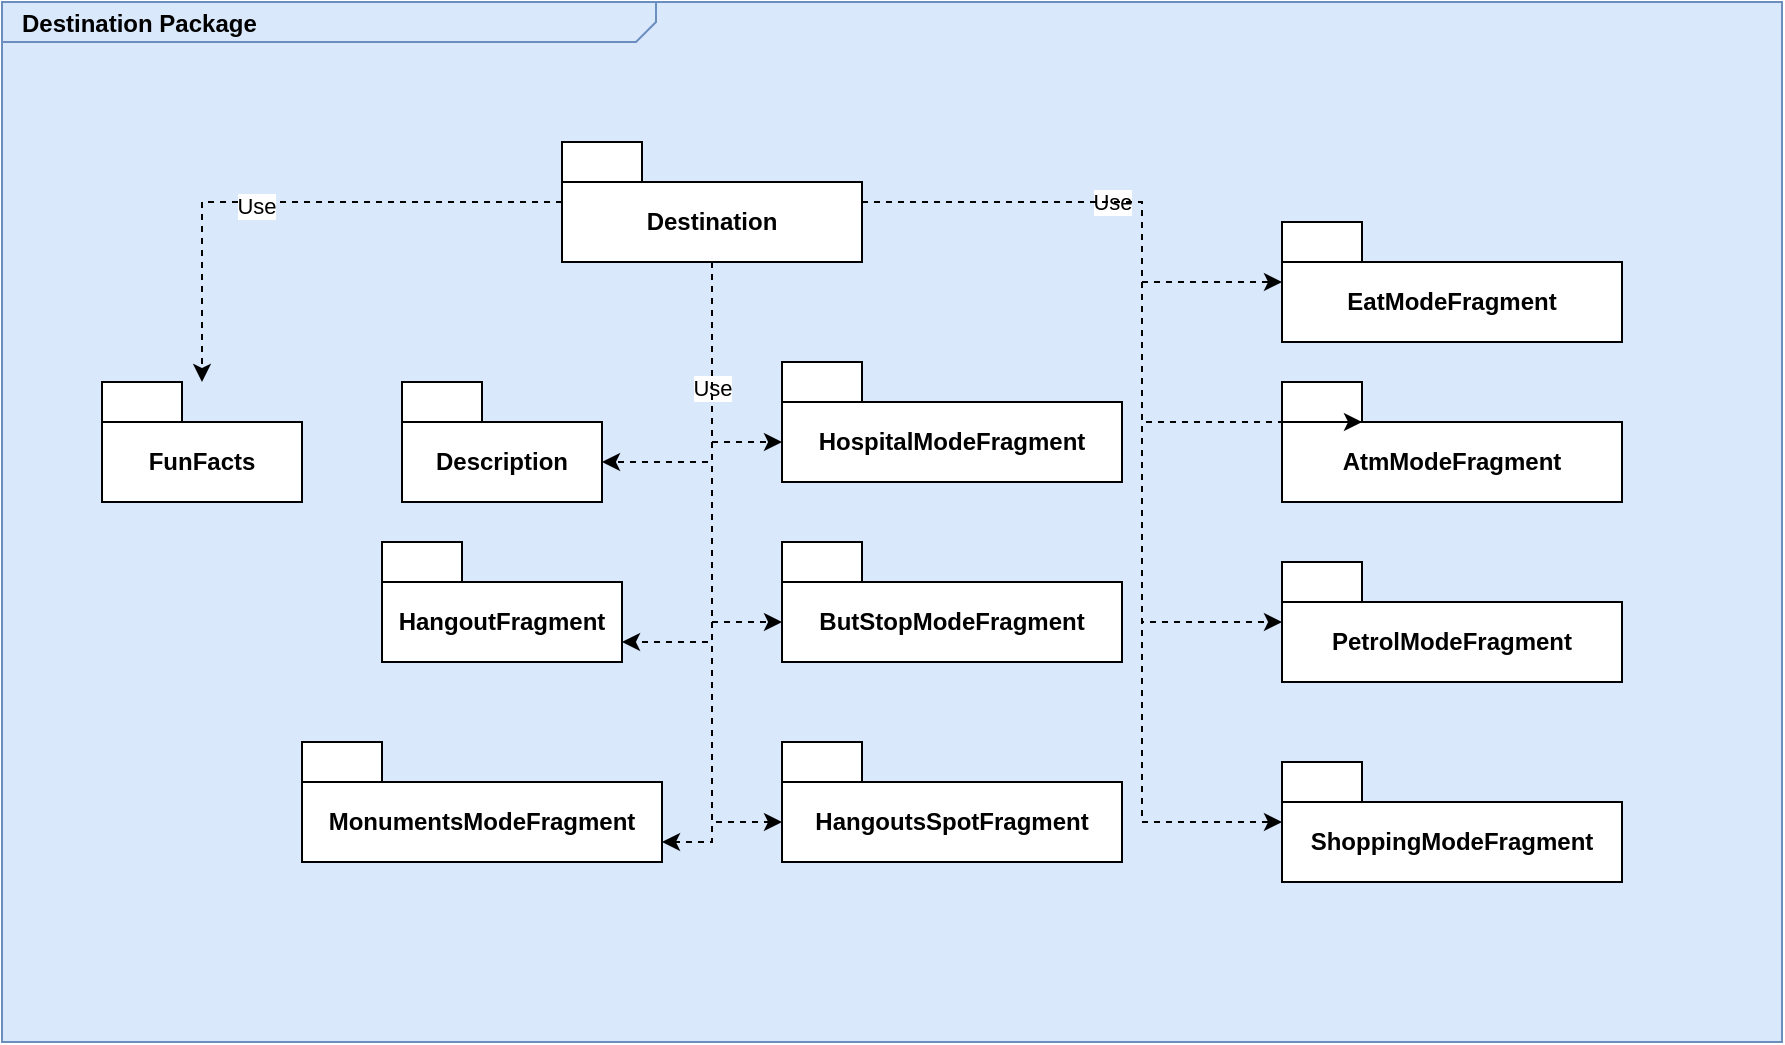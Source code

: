 <mxfile version="26.0.11">
  <diagram name="Page-1" id="929967ad-93f9-6ef4-fab6-5d389245f69c">
    <mxGraphModel dx="705" dy="852" grid="1" gridSize="10" guides="1" tooltips="1" connect="1" arrows="1" fold="1" page="1" pageScale="1.5" pageWidth="1169" pageHeight="826" background="none" math="0" shadow="0">
      <root>
        <mxCell id="0" style=";html=1;" />
        <mxCell id="1" style=";html=1;" parent="0" />
        <mxCell id="1672d66443f91eb5-1" value="&lt;p style=&quot;margin: 0px ; margin-top: 4px ; margin-left: 10px ; text-align: left&quot;&gt;&lt;b&gt;Destination Package&lt;/b&gt;&lt;/p&gt;" style="html=1;strokeWidth=1;shape=mxgraph.sysml.package;html=1;overflow=fill;whiteSpace=wrap;fillColor=#dae8fc;fontSize=12;align=center;labelX=327.64;strokeColor=#6c8ebf;" parent="1" vertex="1">
          <mxGeometry x="350" y="250" width="890" height="520" as="geometry" />
        </mxCell>
        <mxCell id="rpGsWSdBKoxRbKyVbrdc-14" style="edgeStyle=orthogonalEdgeStyle;rounded=0;orthogonalLoop=1;jettySize=auto;html=1;dashed=1;" edge="1" parent="1" source="rpGsWSdBKoxRbKyVbrdc-1" target="rpGsWSdBKoxRbKyVbrdc-2">
          <mxGeometry relative="1" as="geometry" />
        </mxCell>
        <mxCell id="rpGsWSdBKoxRbKyVbrdc-15" value="Use" style="edgeLabel;html=1;align=center;verticalAlign=middle;resizable=0;points=[];" vertex="1" connectable="0" parent="rpGsWSdBKoxRbKyVbrdc-14">
          <mxGeometry x="0.132" y="2" relative="1" as="geometry">
            <mxPoint as="offset" />
          </mxGeometry>
        </mxCell>
        <mxCell id="rpGsWSdBKoxRbKyVbrdc-16" style="edgeStyle=orthogonalEdgeStyle;shape=connector;rounded=0;orthogonalLoop=1;jettySize=auto;html=1;dashed=1;strokeColor=default;align=center;verticalAlign=middle;fontFamily=Helvetica;fontSize=11;fontColor=default;labelBackgroundColor=default;endArrow=classic;" edge="1" parent="1" source="rpGsWSdBKoxRbKyVbrdc-1" target="rpGsWSdBKoxRbKyVbrdc-3">
          <mxGeometry relative="1" as="geometry">
            <Array as="points">
              <mxPoint x="705" y="480" />
            </Array>
          </mxGeometry>
        </mxCell>
        <mxCell id="rpGsWSdBKoxRbKyVbrdc-18" value="Use" style="edgeStyle=orthogonalEdgeStyle;shape=connector;rounded=0;orthogonalLoop=1;jettySize=auto;html=1;dashed=1;strokeColor=default;align=center;verticalAlign=middle;fontFamily=Helvetica;fontSize=11;fontColor=default;labelBackgroundColor=default;endArrow=classic;" edge="1" parent="1" source="rpGsWSdBKoxRbKyVbrdc-1" target="rpGsWSdBKoxRbKyVbrdc-11">
          <mxGeometry relative="1" as="geometry">
            <Array as="points">
              <mxPoint x="705" y="470" />
            </Array>
          </mxGeometry>
        </mxCell>
        <mxCell id="rpGsWSdBKoxRbKyVbrdc-19" value="Use" style="edgeStyle=orthogonalEdgeStyle;shape=connector;rounded=0;orthogonalLoop=1;jettySize=auto;html=1;dashed=1;strokeColor=default;align=center;verticalAlign=middle;fontFamily=Helvetica;fontSize=11;fontColor=default;labelBackgroundColor=default;endArrow=classic;" edge="1" parent="1" source="rpGsWSdBKoxRbKyVbrdc-1" target="rpGsWSdBKoxRbKyVbrdc-12">
          <mxGeometry relative="1" as="geometry">
            <Array as="points">
              <mxPoint x="920" y="350" />
              <mxPoint x="920" y="390" />
            </Array>
          </mxGeometry>
        </mxCell>
        <mxCell id="rpGsWSdBKoxRbKyVbrdc-22" style="edgeStyle=orthogonalEdgeStyle;shape=connector;rounded=0;orthogonalLoop=1;jettySize=auto;html=1;dashed=1;strokeColor=default;align=center;verticalAlign=middle;fontFamily=Helvetica;fontSize=11;fontColor=default;labelBackgroundColor=default;endArrow=classic;" edge="1" parent="1" source="rpGsWSdBKoxRbKyVbrdc-1" target="rpGsWSdBKoxRbKyVbrdc-8">
          <mxGeometry relative="1" as="geometry">
            <Array as="points">
              <mxPoint x="920" y="350" />
              <mxPoint x="920" y="660" />
            </Array>
          </mxGeometry>
        </mxCell>
        <mxCell id="rpGsWSdBKoxRbKyVbrdc-23" style="edgeStyle=orthogonalEdgeStyle;shape=connector;rounded=0;orthogonalLoop=1;jettySize=auto;html=1;dashed=1;strokeColor=default;align=center;verticalAlign=middle;fontFamily=Helvetica;fontSize=11;fontColor=default;labelBackgroundColor=default;endArrow=classic;" edge="1" parent="1" source="rpGsWSdBKoxRbKyVbrdc-1" target="rpGsWSdBKoxRbKyVbrdc-9">
          <mxGeometry relative="1" as="geometry">
            <Array as="points">
              <mxPoint x="920" y="350" />
              <mxPoint x="920" y="560" />
            </Array>
          </mxGeometry>
        </mxCell>
        <mxCell id="rpGsWSdBKoxRbKyVbrdc-1" value="Destination" style="shape=folder;fontStyle=1;tabWidth=40;tabHeight=20;tabPosition=left;html=1;boundedLbl=1;whiteSpace=wrap;" vertex="1" parent="1">
          <mxGeometry x="630" y="320" width="150" height="60" as="geometry" />
        </mxCell>
        <mxCell id="rpGsWSdBKoxRbKyVbrdc-2" value="FunFacts" style="shape=folder;fontStyle=1;tabWidth=40;tabHeight=20;tabPosition=left;html=1;boundedLbl=1;whiteSpace=wrap;" vertex="1" parent="1">
          <mxGeometry x="400" y="440" width="100" height="60" as="geometry" />
        </mxCell>
        <mxCell id="rpGsWSdBKoxRbKyVbrdc-3" value="Description" style="shape=folder;fontStyle=1;tabWidth=40;tabHeight=20;tabPosition=left;html=1;boundedLbl=1;whiteSpace=wrap;" vertex="1" parent="1">
          <mxGeometry x="550" y="440" width="100" height="60" as="geometry" />
        </mxCell>
        <mxCell id="rpGsWSdBKoxRbKyVbrdc-4" value="HangoutFragment" style="shape=folder;fontStyle=1;tabWidth=40;tabHeight=20;tabPosition=left;html=1;boundedLbl=1;whiteSpace=wrap;" vertex="1" parent="1">
          <mxGeometry x="540" y="520" width="120" height="60" as="geometry" />
        </mxCell>
        <mxCell id="rpGsWSdBKoxRbKyVbrdc-5" value="MonumentsModeFragment" style="shape=folder;fontStyle=1;tabWidth=40;tabHeight=20;tabPosition=left;html=1;boundedLbl=1;whiteSpace=wrap;" vertex="1" parent="1">
          <mxGeometry x="500" y="620" width="180" height="60" as="geometry" />
        </mxCell>
        <mxCell id="rpGsWSdBKoxRbKyVbrdc-6" value="HangoutsSpotFragment" style="shape=folder;fontStyle=1;tabWidth=40;tabHeight=20;tabPosition=left;html=1;boundedLbl=1;whiteSpace=wrap;" vertex="1" parent="1">
          <mxGeometry x="740" y="620" width="170" height="60" as="geometry" />
        </mxCell>
        <mxCell id="rpGsWSdBKoxRbKyVbrdc-7" value="ButStopModeFragment" style="shape=folder;fontStyle=1;tabWidth=40;tabHeight=20;tabPosition=left;html=1;boundedLbl=1;whiteSpace=wrap;" vertex="1" parent="1">
          <mxGeometry x="740" y="520" width="170" height="60" as="geometry" />
        </mxCell>
        <mxCell id="rpGsWSdBKoxRbKyVbrdc-8" value="ShoppingModeFragment" style="shape=folder;fontStyle=1;tabWidth=40;tabHeight=20;tabPosition=left;html=1;boundedLbl=1;whiteSpace=wrap;" vertex="1" parent="1">
          <mxGeometry x="990" y="630" width="170" height="60" as="geometry" />
        </mxCell>
        <mxCell id="rpGsWSdBKoxRbKyVbrdc-9" value="PetrolModeFragment" style="shape=folder;fontStyle=1;tabWidth=40;tabHeight=20;tabPosition=left;html=1;boundedLbl=1;whiteSpace=wrap;" vertex="1" parent="1">
          <mxGeometry x="990" y="530" width="170" height="60" as="geometry" />
        </mxCell>
        <mxCell id="rpGsWSdBKoxRbKyVbrdc-10" value="AtmModeFragment" style="shape=folder;fontStyle=1;tabWidth=40;tabHeight=20;tabPosition=left;html=1;boundedLbl=1;whiteSpace=wrap;" vertex="1" parent="1">
          <mxGeometry x="990" y="440" width="170" height="60" as="geometry" />
        </mxCell>
        <mxCell id="rpGsWSdBKoxRbKyVbrdc-11" value="HospitalModeFragment" style="shape=folder;fontStyle=1;tabWidth=40;tabHeight=20;tabPosition=left;html=1;boundedLbl=1;whiteSpace=wrap;" vertex="1" parent="1">
          <mxGeometry x="740" y="430" width="170" height="60" as="geometry" />
        </mxCell>
        <mxCell id="rpGsWSdBKoxRbKyVbrdc-12" value="EatModeFragment" style="shape=folder;fontStyle=1;tabWidth=40;tabHeight=20;tabPosition=left;html=1;boundedLbl=1;whiteSpace=wrap;" vertex="1" parent="1">
          <mxGeometry x="990" y="360" width="170" height="60" as="geometry" />
        </mxCell>
        <mxCell id="rpGsWSdBKoxRbKyVbrdc-20" style="edgeStyle=orthogonalEdgeStyle;shape=connector;rounded=0;orthogonalLoop=1;jettySize=auto;html=1;entryX=0;entryY=0;entryDx=40;entryDy=20;entryPerimeter=0;dashed=1;strokeColor=default;align=center;verticalAlign=middle;fontFamily=Helvetica;fontSize=11;fontColor=default;labelBackgroundColor=default;endArrow=classic;" edge="1" parent="1" source="rpGsWSdBKoxRbKyVbrdc-1" target="rpGsWSdBKoxRbKyVbrdc-10">
          <mxGeometry relative="1" as="geometry">
            <Array as="points">
              <mxPoint x="920" y="350" />
              <mxPoint x="920" y="460" />
            </Array>
          </mxGeometry>
        </mxCell>
        <mxCell id="rpGsWSdBKoxRbKyVbrdc-24" style="edgeStyle=orthogonalEdgeStyle;shape=connector;rounded=0;orthogonalLoop=1;jettySize=auto;html=1;entryX=0;entryY=0;entryDx=0;entryDy=40;entryPerimeter=0;dashed=1;strokeColor=default;align=center;verticalAlign=middle;fontFamily=Helvetica;fontSize=11;fontColor=default;labelBackgroundColor=default;endArrow=classic;" edge="1" parent="1" source="rpGsWSdBKoxRbKyVbrdc-1" target="rpGsWSdBKoxRbKyVbrdc-7">
          <mxGeometry relative="1" as="geometry" />
        </mxCell>
        <mxCell id="rpGsWSdBKoxRbKyVbrdc-25" style="edgeStyle=orthogonalEdgeStyle;shape=connector;rounded=0;orthogonalLoop=1;jettySize=auto;html=1;entryX=0;entryY=0;entryDx=0;entryDy=40;entryPerimeter=0;dashed=1;strokeColor=default;align=center;verticalAlign=middle;fontFamily=Helvetica;fontSize=11;fontColor=default;labelBackgroundColor=default;endArrow=classic;" edge="1" parent="1" source="rpGsWSdBKoxRbKyVbrdc-1" target="rpGsWSdBKoxRbKyVbrdc-6">
          <mxGeometry relative="1" as="geometry" />
        </mxCell>
        <mxCell id="rpGsWSdBKoxRbKyVbrdc-26" style="edgeStyle=orthogonalEdgeStyle;shape=connector;rounded=0;orthogonalLoop=1;jettySize=auto;html=1;entryX=0;entryY=0;entryDx=120;entryDy=50;entryPerimeter=0;dashed=1;strokeColor=default;align=center;verticalAlign=middle;fontFamily=Helvetica;fontSize=11;fontColor=default;labelBackgroundColor=default;endArrow=classic;" edge="1" parent="1" source="rpGsWSdBKoxRbKyVbrdc-1" target="rpGsWSdBKoxRbKyVbrdc-4">
          <mxGeometry relative="1" as="geometry" />
        </mxCell>
        <mxCell id="rpGsWSdBKoxRbKyVbrdc-27" style="edgeStyle=orthogonalEdgeStyle;shape=connector;rounded=0;orthogonalLoop=1;jettySize=auto;html=1;entryX=0;entryY=0;entryDx=180;entryDy=50;entryPerimeter=0;dashed=1;strokeColor=default;align=center;verticalAlign=middle;fontFamily=Helvetica;fontSize=11;fontColor=default;labelBackgroundColor=default;endArrow=classic;" edge="1" parent="1" source="rpGsWSdBKoxRbKyVbrdc-1" target="rpGsWSdBKoxRbKyVbrdc-5">
          <mxGeometry relative="1" as="geometry" />
        </mxCell>
      </root>
    </mxGraphModel>
  </diagram>
</mxfile>
